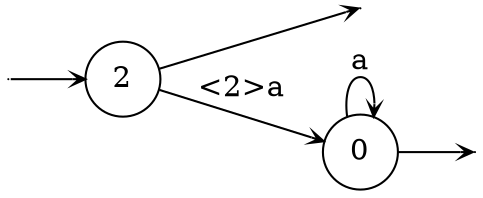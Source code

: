 digraph
{
  vcsn_context = "[a]? → ℚ"
  rankdir = LR
  edge [arrowhead = vee, arrowsize = .6]
  {
    node [shape = point, width = 0]
    I2
    F0
    F2
  }
  {
    node [shape = circle, style = rounded, width = 0.5]
    0
    2
  }
  I2 -> 2
  0 -> F0
  0 -> 0 [label = "a"]
  2 -> F2
  2 -> 0 [label = "<2>a"]
}
